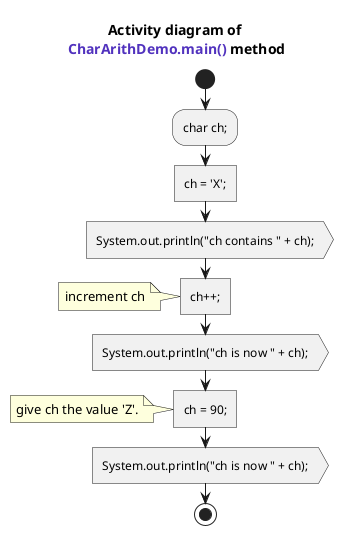 @startuml
<style>
    Activity {
        FontSize 12
        diamond {
            LineColor yellow
            BackgroundColor burlywood
            FontSize 14
            FontStyle bold
        }
    }
</style>
title Activity diagram of \n<font name=monospace><color #5132be>CharArithDemo.main()</color></font> method

start

:char ch;;

:ch = 'X';; <<task>>
:System.out.println("ch contains " + ch);; <<output>>

:ch++;; <<task>>
note : increment ch

:System.out.println("ch is now " + ch);; <<output>>

:ch = 90;; <<task>>
note : give ch the value 'Z'.

:System.out.println("ch is now " + ch);; <<output>>

stop
@enduml